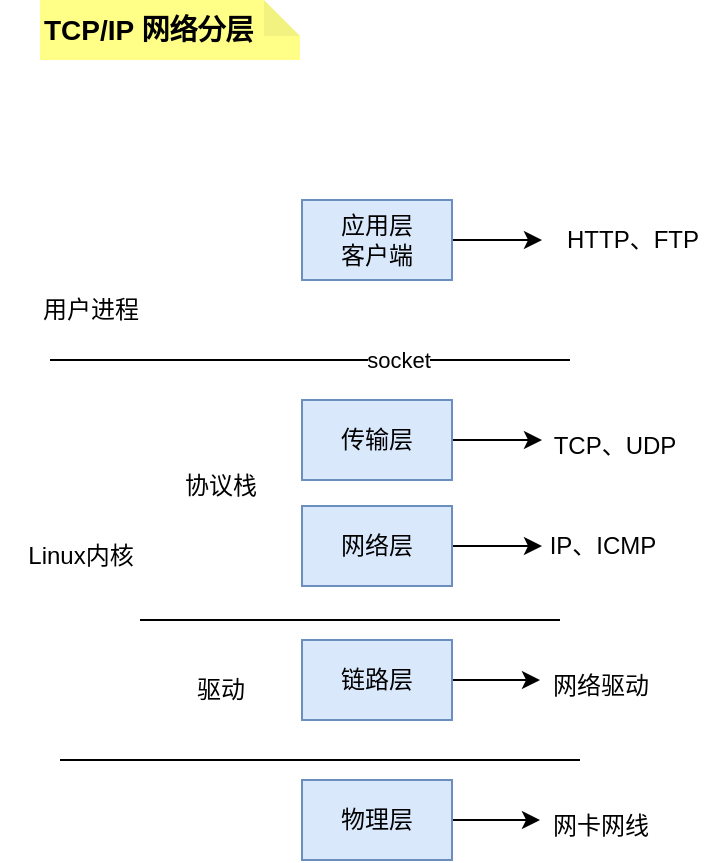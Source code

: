 <mxfile version="24.6.4" type="github">
  <diagram name="第 1 页" id="lCkcz3Zl63JNi4f7n_hy">
    <mxGraphModel dx="794" dy="420" grid="1" gridSize="10" guides="1" tooltips="1" connect="1" arrows="1" fold="1" page="1" pageScale="1" pageWidth="827" pageHeight="1169" math="0" shadow="0">
      <root>
        <mxCell id="0" />
        <mxCell id="1" parent="0" />
        <mxCell id="bQfD7yy9uqaKVajtqMiU-1" value="TCP/IP 网络分层" style="shape=note;whiteSpace=wrap;html=1;backgroundOutline=1;darkOpacity=0.05;fillColor=#ffff88;strokeColor=none;horizontal=1;align=left;verticalAlign=top;size=18;fontSize=14;fontStyle=1" vertex="1" parent="1">
          <mxGeometry x="30" y="30" width="130" height="30" as="geometry" />
        </mxCell>
        <mxCell id="bQfD7yy9uqaKVajtqMiU-6" style="edgeStyle=orthogonalEdgeStyle;rounded=0;orthogonalLoop=1;jettySize=auto;html=1;" edge="1" parent="1" source="bQfD7yy9uqaKVajtqMiU-3">
          <mxGeometry relative="1" as="geometry">
            <mxPoint x="281" y="150" as="targetPoint" />
          </mxGeometry>
        </mxCell>
        <mxCell id="bQfD7yy9uqaKVajtqMiU-3" value="应用层&lt;div&gt;客户端&lt;/div&gt;" style="rounded=0;whiteSpace=wrap;html=1;align=center;verticalAlign=middle;fillColor=#dae8fc;strokeColor=#6c8ebf;" vertex="1" parent="1">
          <mxGeometry x="161" y="130" width="75" height="40" as="geometry" />
        </mxCell>
        <mxCell id="bQfD7yy9uqaKVajtqMiU-4" value="" style="endArrow=none;html=1;rounded=0;" edge="1" parent="1">
          <mxGeometry width="50" height="50" relative="1" as="geometry">
            <mxPoint x="80" y="340" as="sourcePoint" />
            <mxPoint x="290" y="340" as="targetPoint" />
          </mxGeometry>
        </mxCell>
        <mxCell id="bQfD7yy9uqaKVajtqMiU-7" value="HTTP、FTP" style="text;html=1;align=center;verticalAlign=middle;resizable=0;points=[];autosize=1;strokeColor=none;fillColor=none;" vertex="1" parent="1">
          <mxGeometry x="281" y="135" width="90" height="30" as="geometry" />
        </mxCell>
        <mxCell id="bQfD7yy9uqaKVajtqMiU-8" value="用户进程" style="text;html=1;align=center;verticalAlign=middle;resizable=0;points=[];autosize=1;strokeColor=none;fillColor=none;" vertex="1" parent="1">
          <mxGeometry x="20" y="170" width="70" height="30" as="geometry" />
        </mxCell>
        <mxCell id="bQfD7yy9uqaKVajtqMiU-9" value="Linux内核" style="text;html=1;align=center;verticalAlign=middle;resizable=0;points=[];autosize=1;strokeColor=none;fillColor=none;" vertex="1" parent="1">
          <mxGeometry x="10" y="293" width="80" height="30" as="geometry" />
        </mxCell>
        <mxCell id="bQfD7yy9uqaKVajtqMiU-18" style="edgeStyle=orthogonalEdgeStyle;rounded=0;orthogonalLoop=1;jettySize=auto;html=1;" edge="1" parent="1" source="bQfD7yy9uqaKVajtqMiU-11">
          <mxGeometry relative="1" as="geometry">
            <mxPoint x="281" y="250" as="targetPoint" />
          </mxGeometry>
        </mxCell>
        <mxCell id="bQfD7yy9uqaKVajtqMiU-11" value="传输层" style="rounded=0;whiteSpace=wrap;html=1;align=center;verticalAlign=middle;fillColor=#dae8fc;strokeColor=#6c8ebf;" vertex="1" parent="1">
          <mxGeometry x="161" y="230" width="75" height="40" as="geometry" />
        </mxCell>
        <mxCell id="bQfD7yy9uqaKVajtqMiU-20" value="" style="edgeStyle=orthogonalEdgeStyle;rounded=0;orthogonalLoop=1;jettySize=auto;html=1;" edge="1" parent="1" source="bQfD7yy9uqaKVajtqMiU-12">
          <mxGeometry relative="1" as="geometry">
            <mxPoint x="281" y="303" as="targetPoint" />
          </mxGeometry>
        </mxCell>
        <mxCell id="bQfD7yy9uqaKVajtqMiU-12" value="网络层" style="rounded=0;whiteSpace=wrap;html=1;align=center;verticalAlign=middle;fillColor=#dae8fc;strokeColor=#6c8ebf;" vertex="1" parent="1">
          <mxGeometry x="161" y="283" width="75" height="40" as="geometry" />
        </mxCell>
        <mxCell id="bQfD7yy9uqaKVajtqMiU-28" style="edgeStyle=orthogonalEdgeStyle;rounded=0;orthogonalLoop=1;jettySize=auto;html=1;" edge="1" parent="1" source="bQfD7yy9uqaKVajtqMiU-13">
          <mxGeometry relative="1" as="geometry">
            <mxPoint x="280" y="370" as="targetPoint" />
          </mxGeometry>
        </mxCell>
        <mxCell id="bQfD7yy9uqaKVajtqMiU-13" value="链路层" style="rounded=0;whiteSpace=wrap;html=1;align=center;verticalAlign=middle;fillColor=#dae8fc;strokeColor=#6c8ebf;" vertex="1" parent="1">
          <mxGeometry x="161" y="350" width="75" height="40" as="geometry" />
        </mxCell>
        <mxCell id="bQfD7yy9uqaKVajtqMiU-30" style="edgeStyle=orthogonalEdgeStyle;rounded=0;orthogonalLoop=1;jettySize=auto;html=1;" edge="1" parent="1" source="bQfD7yy9uqaKVajtqMiU-14">
          <mxGeometry relative="1" as="geometry">
            <mxPoint x="280" y="440" as="targetPoint" />
          </mxGeometry>
        </mxCell>
        <mxCell id="bQfD7yy9uqaKVajtqMiU-14" value="物理层" style="rounded=0;whiteSpace=wrap;html=1;align=center;verticalAlign=middle;fillColor=#dae8fc;strokeColor=#6c8ebf;" vertex="1" parent="1">
          <mxGeometry x="161" y="420" width="75" height="40" as="geometry" />
        </mxCell>
        <mxCell id="bQfD7yy9uqaKVajtqMiU-15" value="" style="endArrow=none;html=1;rounded=0;" edge="1" parent="1">
          <mxGeometry width="50" height="50" relative="1" as="geometry">
            <mxPoint x="35" y="210" as="sourcePoint" />
            <mxPoint x="295" y="210" as="targetPoint" />
          </mxGeometry>
        </mxCell>
        <mxCell id="bQfD7yy9uqaKVajtqMiU-16" value="socket" style="edgeLabel;html=1;align=center;verticalAlign=middle;resizable=0;points=[];" vertex="1" connectable="0" parent="bQfD7yy9uqaKVajtqMiU-15">
          <mxGeometry x="-0.223" y="-3" relative="1" as="geometry">
            <mxPoint x="73" y="-3" as="offset" />
          </mxGeometry>
        </mxCell>
        <mxCell id="bQfD7yy9uqaKVajtqMiU-19" value="TCP、UDP" style="text;html=1;align=center;verticalAlign=middle;resizable=0;points=[];autosize=1;strokeColor=none;fillColor=none;" vertex="1" parent="1">
          <mxGeometry x="277" y="238" width="80" height="30" as="geometry" />
        </mxCell>
        <mxCell id="bQfD7yy9uqaKVajtqMiU-21" value="IP、ICMP" style="text;html=1;align=center;verticalAlign=middle;resizable=0;points=[];autosize=1;strokeColor=none;fillColor=none;" vertex="1" parent="1">
          <mxGeometry x="271" y="288" width="80" height="30" as="geometry" />
        </mxCell>
        <mxCell id="bQfD7yy9uqaKVajtqMiU-22" value="" style="endArrow=none;html=1;rounded=0;" edge="1" parent="1">
          <mxGeometry width="50" height="50" relative="1" as="geometry">
            <mxPoint x="40" y="410" as="sourcePoint" />
            <mxPoint x="300" y="410" as="targetPoint" />
          </mxGeometry>
        </mxCell>
        <mxCell id="bQfD7yy9uqaKVajtqMiU-24" value="协议栈" style="text;html=1;align=center;verticalAlign=middle;resizable=0;points=[];autosize=1;strokeColor=none;fillColor=none;" vertex="1" parent="1">
          <mxGeometry x="90" y="258" width="60" height="30" as="geometry" />
        </mxCell>
        <mxCell id="bQfD7yy9uqaKVajtqMiU-25" value="驱动" style="text;html=1;align=center;verticalAlign=middle;resizable=0;points=[];autosize=1;strokeColor=none;fillColor=none;" vertex="1" parent="1">
          <mxGeometry x="95" y="360" width="50" height="30" as="geometry" />
        </mxCell>
        <mxCell id="bQfD7yy9uqaKVajtqMiU-29" value="网络驱动" style="text;html=1;align=center;verticalAlign=middle;resizable=0;points=[];autosize=1;strokeColor=none;fillColor=none;" vertex="1" parent="1">
          <mxGeometry x="275" y="358" width="70" height="30" as="geometry" />
        </mxCell>
        <mxCell id="bQfD7yy9uqaKVajtqMiU-31" value="网卡网线" style="text;html=1;align=center;verticalAlign=middle;resizable=0;points=[];autosize=1;strokeColor=none;fillColor=none;" vertex="1" parent="1">
          <mxGeometry x="275" y="428" width="70" height="30" as="geometry" />
        </mxCell>
      </root>
    </mxGraphModel>
  </diagram>
</mxfile>
